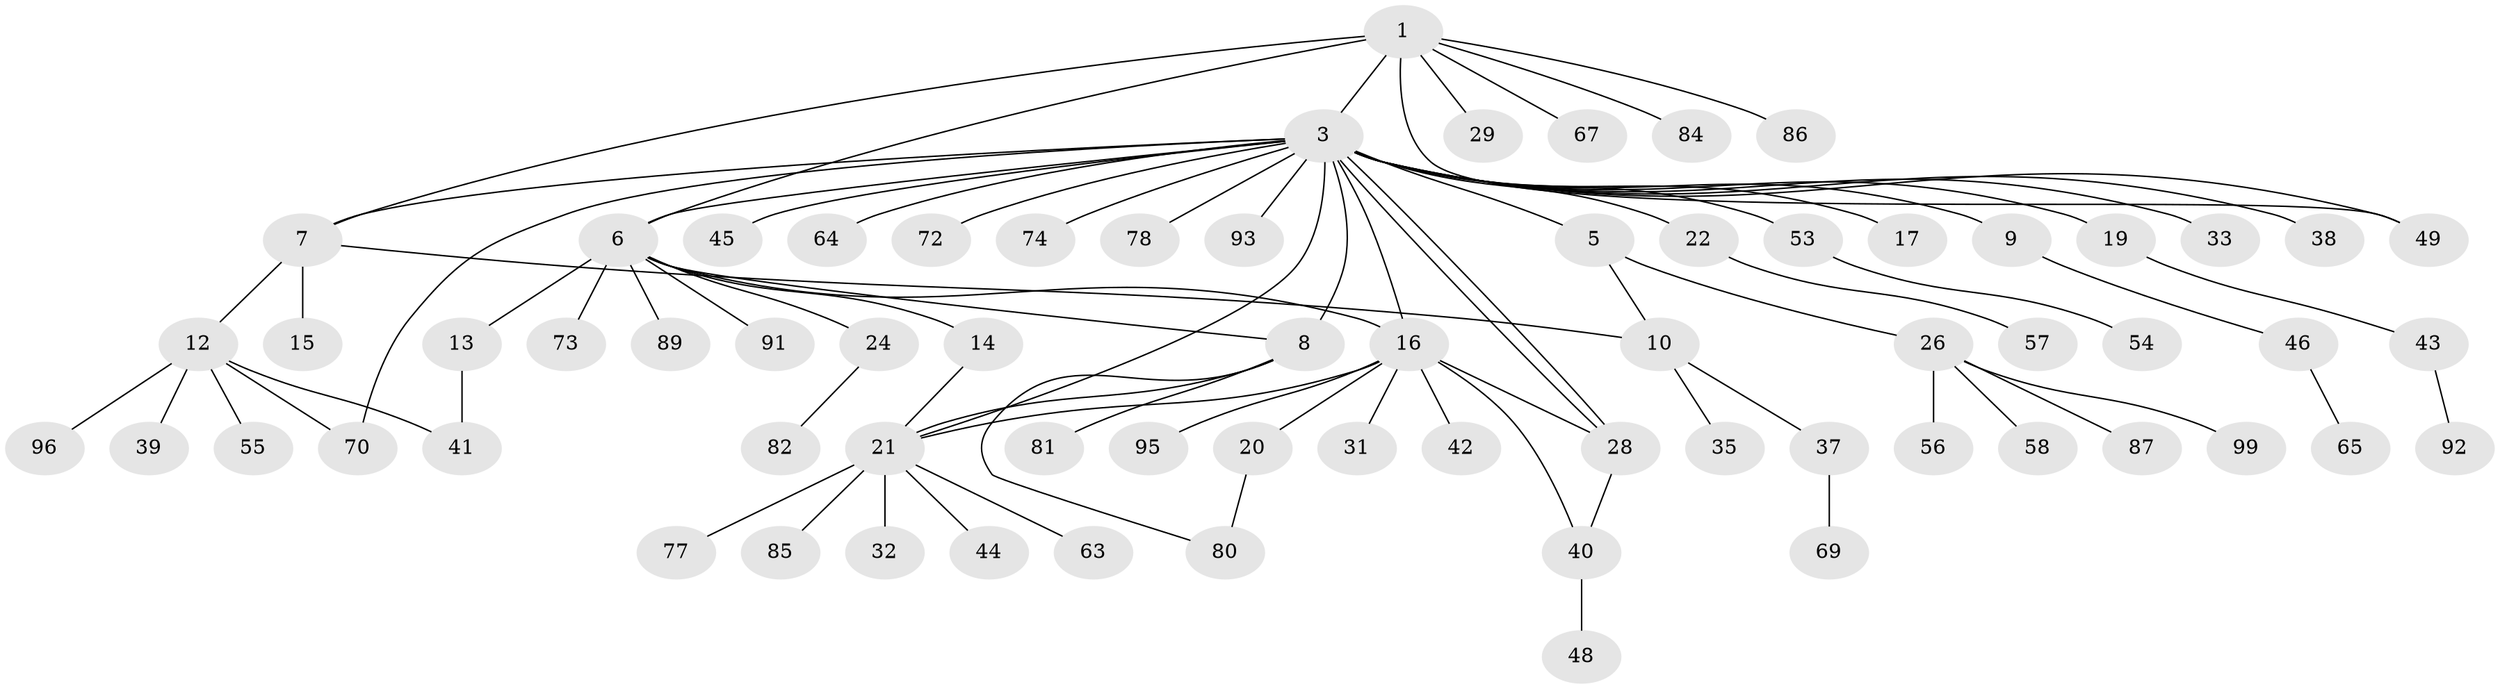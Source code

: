 // original degree distribution, {2: 0.26262626262626265, 9: 0.010101010101010102, 22: 0.010101010101010102, 8: 0.020202020202020204, 3: 0.0707070707070707, 11: 0.010101010101010102, 5: 0.020202020202020204, 4: 0.06060606060606061, 1: 0.5050505050505051, 10: 0.010101010101010102, 7: 0.010101010101010102, 6: 0.010101010101010102}
// Generated by graph-tools (version 1.1) at 2025/17/03/04/25 18:17:58]
// undirected, 69 vertices, 83 edges
graph export_dot {
graph [start="1"]
  node [color=gray90,style=filled];
  1 [super="+2"];
  3 [super="+4+88+25+50+23+30"];
  5;
  6 [super="+11+66+60"];
  7;
  8 [super="+97+36+51"];
  9;
  10;
  12 [super="+18"];
  13;
  14;
  15;
  16 [super="+34"];
  17;
  19;
  20;
  21 [super="+62+27"];
  22;
  24;
  26;
  28;
  29;
  31;
  32;
  33;
  35;
  37;
  38;
  39;
  40;
  41;
  42;
  43;
  44;
  45;
  46 [super="+59"];
  48;
  49 [super="+68"];
  53 [super="+61"];
  54;
  55;
  56 [super="+83"];
  57;
  58;
  63;
  64;
  65;
  67;
  69;
  70;
  72;
  73;
  74;
  77;
  78;
  80;
  81;
  82;
  84;
  85;
  86;
  87;
  89;
  91;
  92;
  93;
  95;
  96;
  99;
  1 -- 3;
  1 -- 67;
  1 -- 6 [weight=2];
  1 -- 7;
  1 -- 49;
  1 -- 84;
  1 -- 86;
  1 -- 29;
  3 -- 5;
  3 -- 8 [weight=2];
  3 -- 17;
  3 -- 21 [weight=2];
  3 -- 22;
  3 -- 28;
  3 -- 28;
  3 -- 33;
  3 -- 38;
  3 -- 53;
  3 -- 64;
  3 -- 70;
  3 -- 72 [weight=2];
  3 -- 78;
  3 -- 7;
  3 -- 9;
  3 -- 45;
  3 -- 49;
  3 -- 19;
  3 -- 16;
  3 -- 6 [weight=2];
  3 -- 93;
  3 -- 74;
  5 -- 10;
  5 -- 26;
  6 -- 13;
  6 -- 14;
  6 -- 16;
  6 -- 24;
  6 -- 89;
  6 -- 8;
  6 -- 91;
  6 -- 73;
  7 -- 10;
  7 -- 12;
  7 -- 15;
  8 -- 80;
  8 -- 81;
  8 -- 21;
  9 -- 46;
  10 -- 35;
  10 -- 37;
  12 -- 41;
  12 -- 96;
  12 -- 39;
  12 -- 70;
  12 -- 55;
  13 -- 41;
  14 -- 21;
  16 -- 20 [weight=2];
  16 -- 28;
  16 -- 31;
  16 -- 40;
  16 -- 42;
  16 -- 95;
  16 -- 21;
  19 -- 43;
  20 -- 80;
  21 -- 32;
  21 -- 77;
  21 -- 85;
  21 -- 44;
  21 -- 63;
  22 -- 57;
  24 -- 82;
  26 -- 56;
  26 -- 58;
  26 -- 87;
  26 -- 99;
  28 -- 40;
  37 -- 69;
  40 -- 48;
  43 -- 92;
  46 -- 65;
  53 -- 54;
}
